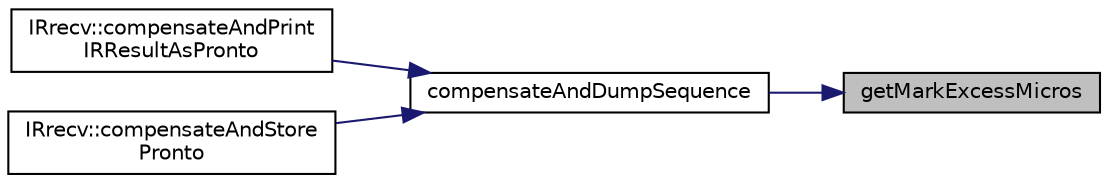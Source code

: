 digraph "getMarkExcessMicros"
{
 // LATEX_PDF_SIZE
  edge [fontname="Helvetica",fontsize="10",labelfontname="Helvetica",labelfontsize="10"];
  node [fontname="Helvetica",fontsize="10",shape=record];
  rankdir="RL";
  Node1 [label="getMarkExcessMicros",height=0.2,width=0.4,color="black", fillcolor="grey75", style="filled", fontcolor="black",tooltip=" "];
  Node1 -> Node2 [dir="back",color="midnightblue",fontsize="10",style="solid",fontname="Helvetica"];
  Node2 [label="compensateAndDumpSequence",height=0.2,width=0.4,color="black", fillcolor="white", style="filled",URL="$group___decoder.html#ga8a8a6b504851150df425d5b490d92640",tooltip=" "];
  Node2 -> Node3 [dir="back",color="midnightblue",fontsize="10",style="solid",fontname="Helvetica"];
  Node3 [label="IRrecv::compensateAndPrint\lIRResultAsPronto",height=0.2,width=0.4,color="black", fillcolor="white", style="filled",URL="$group___decoder.html#gaa701711c860c8ff58d332c4567e7ff89",tooltip=" "];
  Node2 -> Node4 [dir="back",color="midnightblue",fontsize="10",style="solid",fontname="Helvetica"];
  Node4 [label="IRrecv::compensateAndStore\lPronto",height=0.2,width=0.4,color="black", fillcolor="white", style="filled",URL="$group___decoder.html#ga48195517ee0e2cd73788c7956e413014",tooltip=" "];
}
